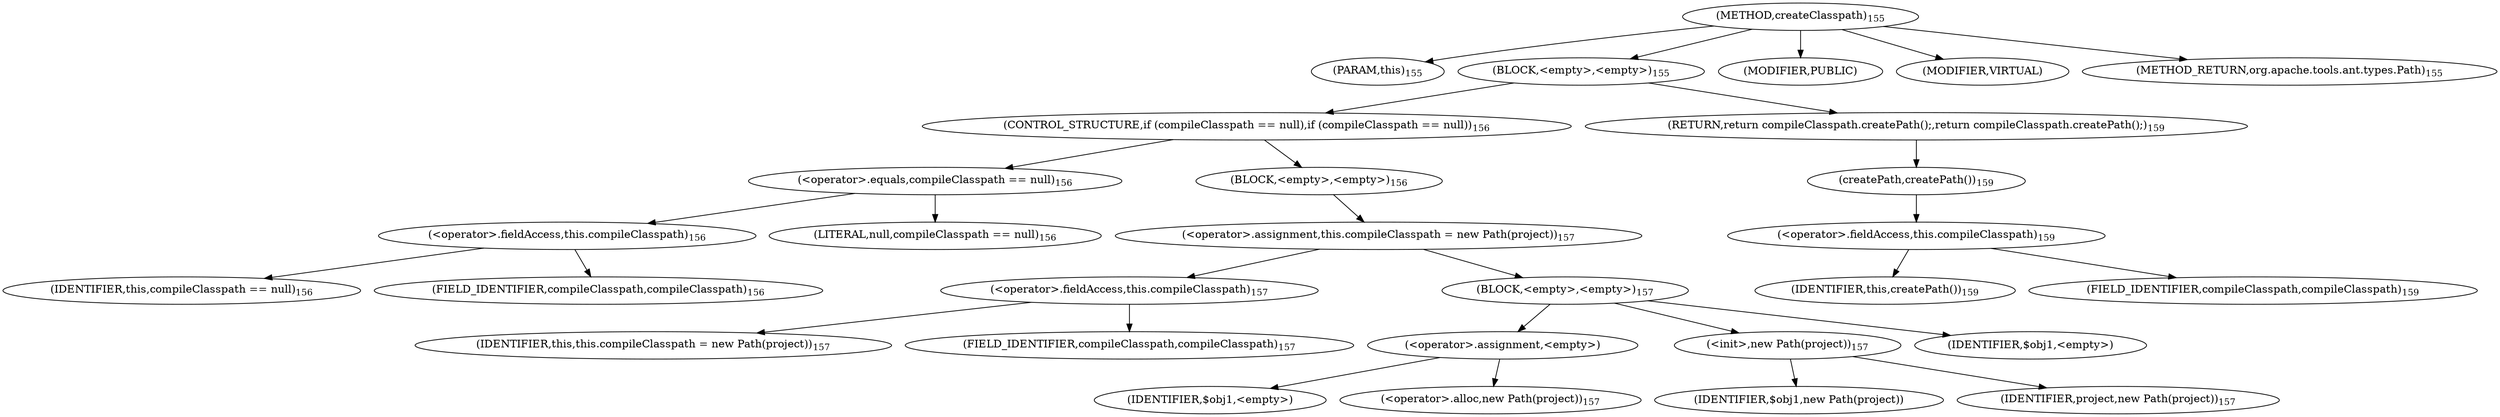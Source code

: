 digraph "createClasspath" {  
"218" [label = <(METHOD,createClasspath)<SUB>155</SUB>> ]
"219" [label = <(PARAM,this)<SUB>155</SUB>> ]
"220" [label = <(BLOCK,&lt;empty&gt;,&lt;empty&gt;)<SUB>155</SUB>> ]
"221" [label = <(CONTROL_STRUCTURE,if (compileClasspath == null),if (compileClasspath == null))<SUB>156</SUB>> ]
"222" [label = <(&lt;operator&gt;.equals,compileClasspath == null)<SUB>156</SUB>> ]
"223" [label = <(&lt;operator&gt;.fieldAccess,this.compileClasspath)<SUB>156</SUB>> ]
"224" [label = <(IDENTIFIER,this,compileClasspath == null)<SUB>156</SUB>> ]
"225" [label = <(FIELD_IDENTIFIER,compileClasspath,compileClasspath)<SUB>156</SUB>> ]
"226" [label = <(LITERAL,null,compileClasspath == null)<SUB>156</SUB>> ]
"227" [label = <(BLOCK,&lt;empty&gt;,&lt;empty&gt;)<SUB>156</SUB>> ]
"228" [label = <(&lt;operator&gt;.assignment,this.compileClasspath = new Path(project))<SUB>157</SUB>> ]
"229" [label = <(&lt;operator&gt;.fieldAccess,this.compileClasspath)<SUB>157</SUB>> ]
"230" [label = <(IDENTIFIER,this,this.compileClasspath = new Path(project))<SUB>157</SUB>> ]
"231" [label = <(FIELD_IDENTIFIER,compileClasspath,compileClasspath)<SUB>157</SUB>> ]
"232" [label = <(BLOCK,&lt;empty&gt;,&lt;empty&gt;)<SUB>157</SUB>> ]
"233" [label = <(&lt;operator&gt;.assignment,&lt;empty&gt;)> ]
"234" [label = <(IDENTIFIER,$obj1,&lt;empty&gt;)> ]
"235" [label = <(&lt;operator&gt;.alloc,new Path(project))<SUB>157</SUB>> ]
"236" [label = <(&lt;init&gt;,new Path(project))<SUB>157</SUB>> ]
"237" [label = <(IDENTIFIER,$obj1,new Path(project))> ]
"238" [label = <(IDENTIFIER,project,new Path(project))<SUB>157</SUB>> ]
"239" [label = <(IDENTIFIER,$obj1,&lt;empty&gt;)> ]
"240" [label = <(RETURN,return compileClasspath.createPath();,return compileClasspath.createPath();)<SUB>159</SUB>> ]
"241" [label = <(createPath,createPath())<SUB>159</SUB>> ]
"242" [label = <(&lt;operator&gt;.fieldAccess,this.compileClasspath)<SUB>159</SUB>> ]
"243" [label = <(IDENTIFIER,this,createPath())<SUB>159</SUB>> ]
"244" [label = <(FIELD_IDENTIFIER,compileClasspath,compileClasspath)<SUB>159</SUB>> ]
"245" [label = <(MODIFIER,PUBLIC)> ]
"246" [label = <(MODIFIER,VIRTUAL)> ]
"247" [label = <(METHOD_RETURN,org.apache.tools.ant.types.Path)<SUB>155</SUB>> ]
  "218" -> "219" 
  "218" -> "220" 
  "218" -> "245" 
  "218" -> "246" 
  "218" -> "247" 
  "220" -> "221" 
  "220" -> "240" 
  "221" -> "222" 
  "221" -> "227" 
  "222" -> "223" 
  "222" -> "226" 
  "223" -> "224" 
  "223" -> "225" 
  "227" -> "228" 
  "228" -> "229" 
  "228" -> "232" 
  "229" -> "230" 
  "229" -> "231" 
  "232" -> "233" 
  "232" -> "236" 
  "232" -> "239" 
  "233" -> "234" 
  "233" -> "235" 
  "236" -> "237" 
  "236" -> "238" 
  "240" -> "241" 
  "241" -> "242" 
  "242" -> "243" 
  "242" -> "244" 
}
